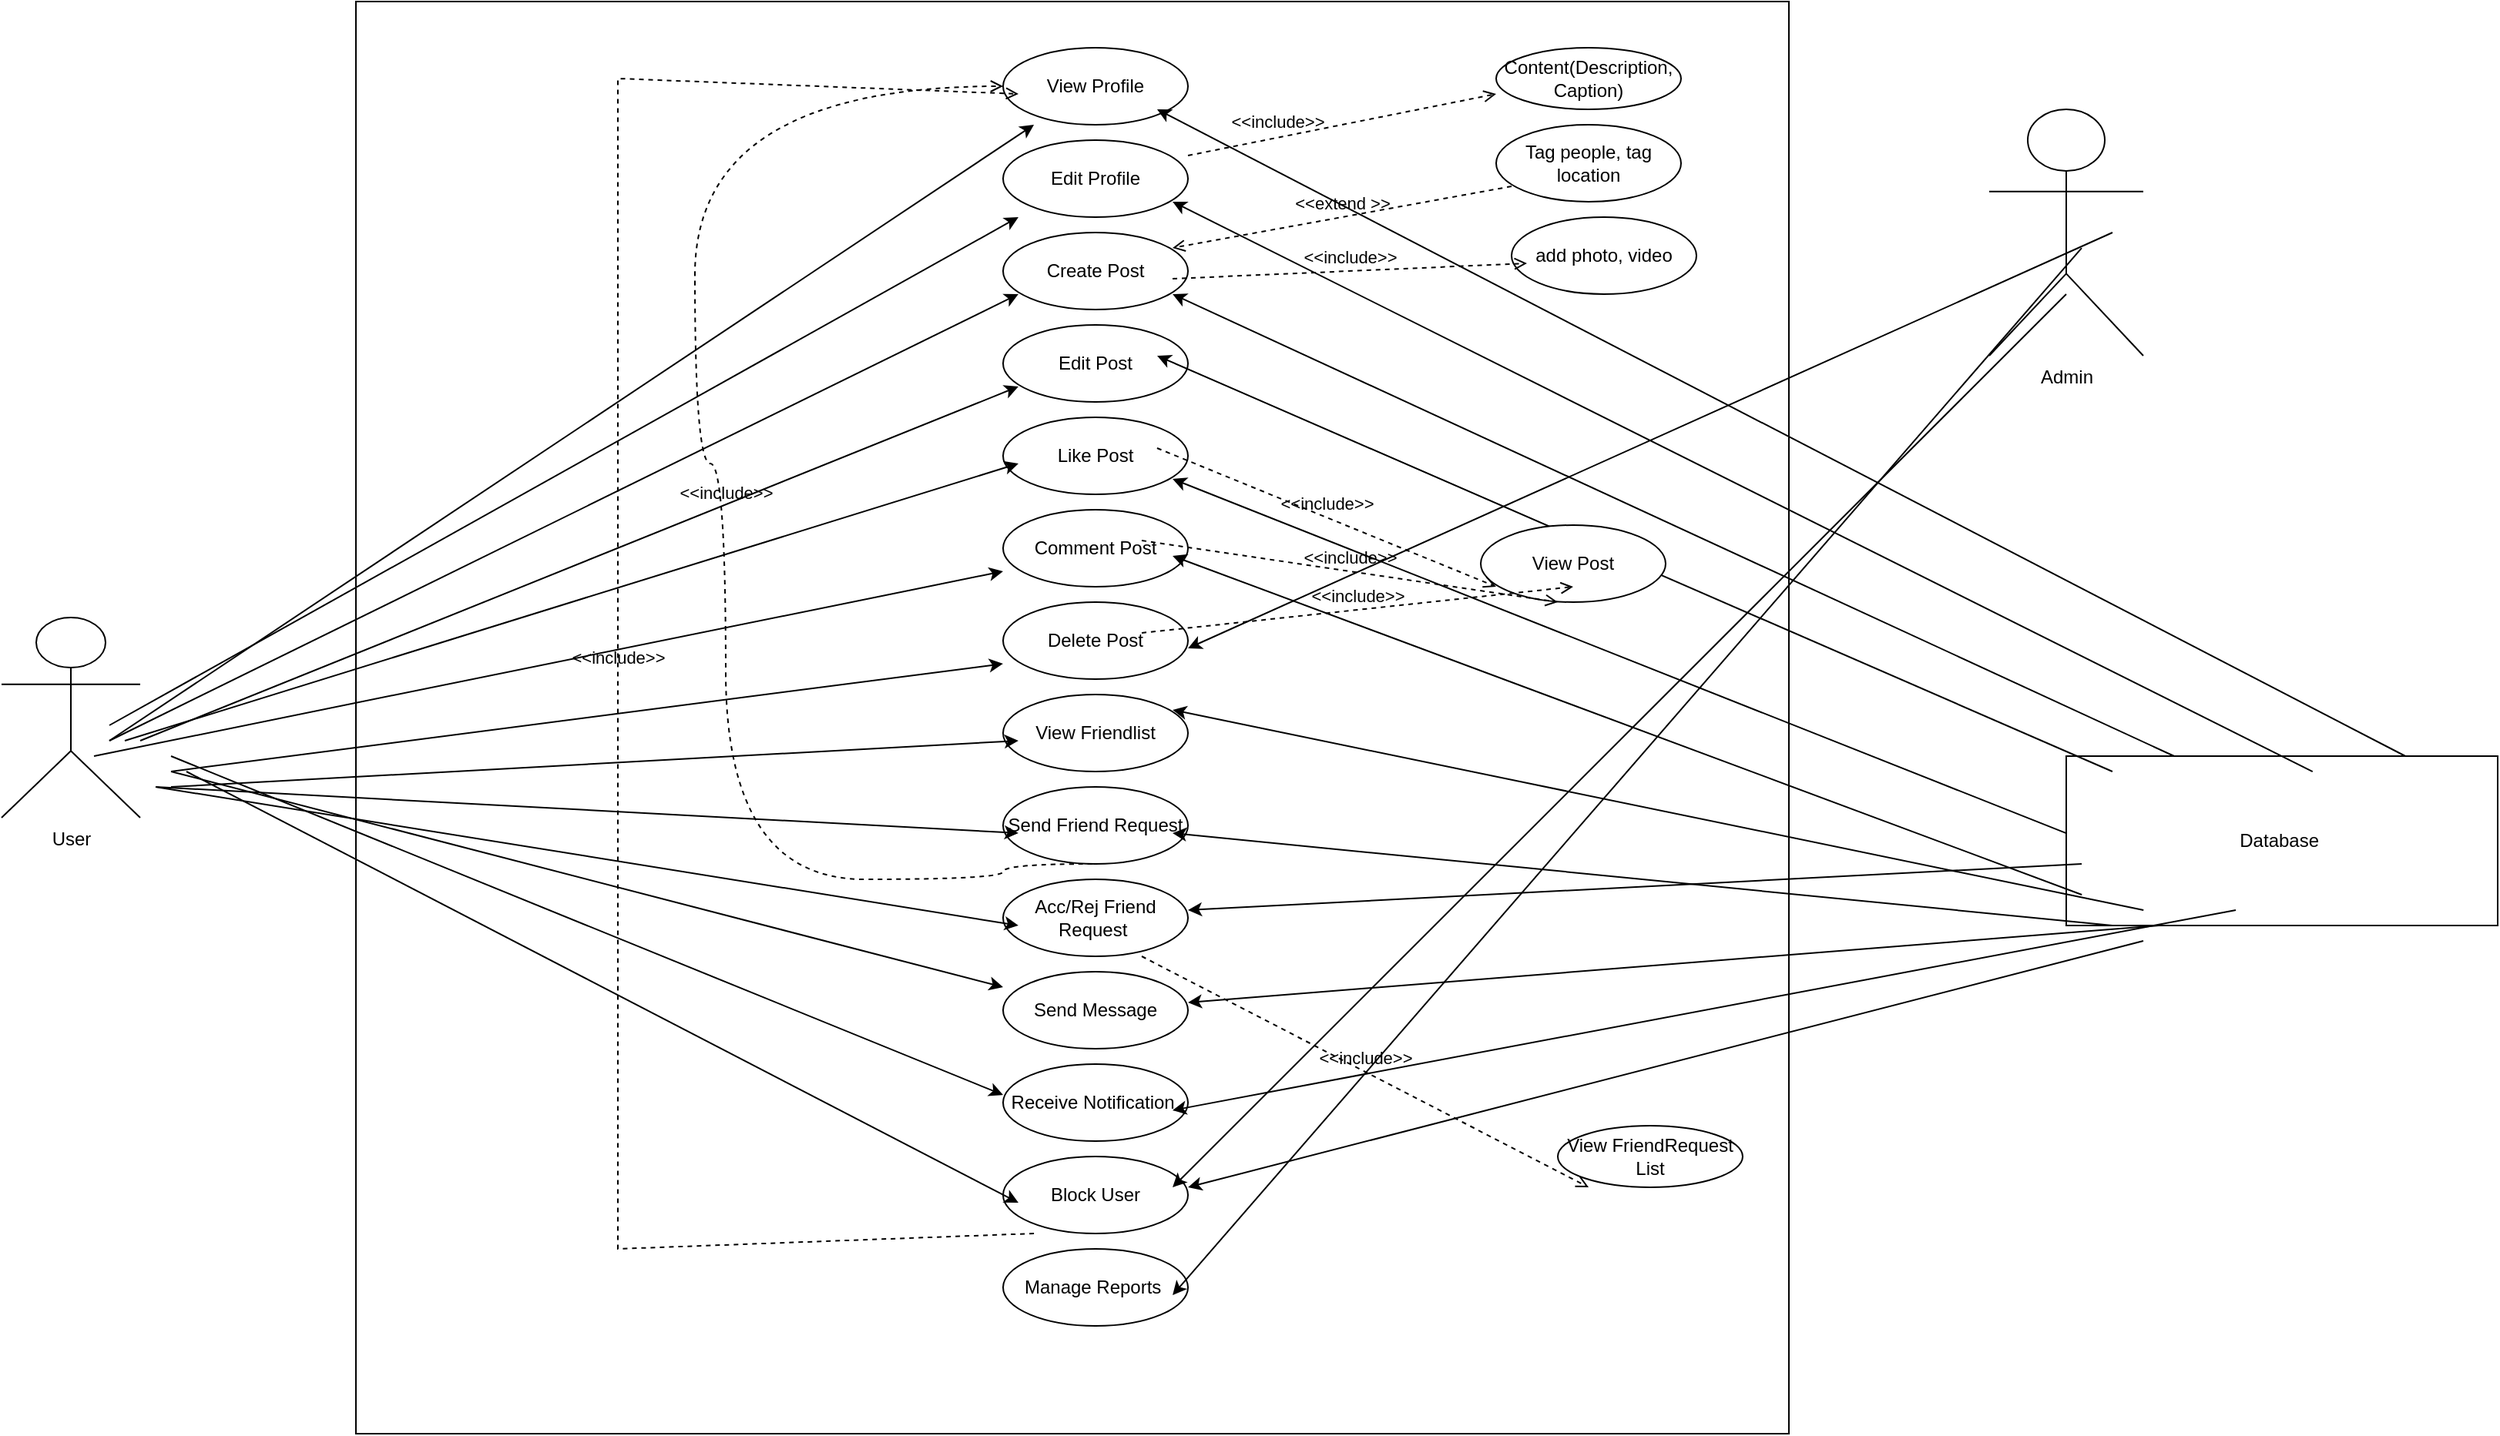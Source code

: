 <mxfile version="24.8.6">
  <diagram name="Page-1" id="KMln4nszbj7r-IwKuGp8">
    <mxGraphModel dx="2153" dy="1926" grid="1" gridSize="10" guides="1" tooltips="1" connect="1" arrows="1" fold="1" page="1" pageScale="1" pageWidth="850" pageHeight="1100" math="0" shadow="0">
      <root>
        <mxCell id="0" />
        <mxCell id="1" parent="0" />
        <mxCell id="3_yhiq4X4fq56zzzLjfd-1" value="" style="whiteSpace=wrap;html=1;aspect=fixed;" vertex="1" parent="1">
          <mxGeometry x="-90" y="-20" width="930" height="930" as="geometry" />
        </mxCell>
        <mxCell id="3_yhiq4X4fq56zzzLjfd-2" value="User" style="shape=umlActor;verticalLabelPosition=bottom;verticalAlign=top;html=1;outlineConnect=0;" vertex="1" parent="1">
          <mxGeometry x="-320" y="380" width="90" height="130" as="geometry" />
        </mxCell>
        <mxCell id="3_yhiq4X4fq56zzzLjfd-3" value="View Profile" style="ellipse;whiteSpace=wrap;html=1;" vertex="1" parent="1">
          <mxGeometry x="330" y="10" width="120" height="50" as="geometry" />
        </mxCell>
        <mxCell id="3_yhiq4X4fq56zzzLjfd-4" value="Edit Profile" style="ellipse;whiteSpace=wrap;html=1;" vertex="1" parent="1">
          <mxGeometry x="330" y="70" width="120" height="50" as="geometry" />
        </mxCell>
        <mxCell id="3_yhiq4X4fq56zzzLjfd-5" value="Create Post" style="ellipse;whiteSpace=wrap;html=1;" vertex="1" parent="1">
          <mxGeometry x="330" y="130" width="120" height="50" as="geometry" />
        </mxCell>
        <mxCell id="3_yhiq4X4fq56zzzLjfd-6" value="Edit Post" style="ellipse;whiteSpace=wrap;html=1;" vertex="1" parent="1">
          <mxGeometry x="330" y="190" width="120" height="50" as="geometry" />
        </mxCell>
        <mxCell id="3_yhiq4X4fq56zzzLjfd-7" value="Like Post" style="ellipse;whiteSpace=wrap;html=1;" vertex="1" parent="1">
          <mxGeometry x="330" y="250" width="120" height="50" as="geometry" />
        </mxCell>
        <mxCell id="3_yhiq4X4fq56zzzLjfd-8" value="Comment Post" style="ellipse;whiteSpace=wrap;html=1;" vertex="1" parent="1">
          <mxGeometry x="330" y="310" width="120" height="50" as="geometry" />
        </mxCell>
        <mxCell id="3_yhiq4X4fq56zzzLjfd-9" value="Delete Post" style="ellipse;whiteSpace=wrap;html=1;" vertex="1" parent="1">
          <mxGeometry x="330" y="370" width="120" height="50" as="geometry" />
        </mxCell>
        <mxCell id="3_yhiq4X4fq56zzzLjfd-10" value="View Friendlist" style="ellipse;whiteSpace=wrap;html=1;" vertex="1" parent="1">
          <mxGeometry x="330" y="430" width="120" height="50" as="geometry" />
        </mxCell>
        <mxCell id="3_yhiq4X4fq56zzzLjfd-11" value="Send Friend Request" style="ellipse;whiteSpace=wrap;html=1;" vertex="1" parent="1">
          <mxGeometry x="330" y="490" width="120" height="50" as="geometry" />
        </mxCell>
        <mxCell id="3_yhiq4X4fq56zzzLjfd-12" value="Acc/Rej Friend Request&amp;nbsp;" style="ellipse;whiteSpace=wrap;html=1;" vertex="1" parent="1">
          <mxGeometry x="330" y="550" width="120" height="50" as="geometry" />
        </mxCell>
        <mxCell id="3_yhiq4X4fq56zzzLjfd-13" value="Send Message" style="ellipse;whiteSpace=wrap;html=1;" vertex="1" parent="1">
          <mxGeometry x="330" y="610" width="120" height="50" as="geometry" />
        </mxCell>
        <mxCell id="3_yhiq4X4fq56zzzLjfd-14" value="Receive Notification&amp;nbsp;" style="ellipse;whiteSpace=wrap;html=1;" vertex="1" parent="1">
          <mxGeometry x="330" y="670" width="120" height="50" as="geometry" />
        </mxCell>
        <mxCell id="3_yhiq4X4fq56zzzLjfd-15" value="Block User" style="ellipse;whiteSpace=wrap;html=1;" vertex="1" parent="1">
          <mxGeometry x="330" y="730" width="120" height="50" as="geometry" />
        </mxCell>
        <mxCell id="3_yhiq4X4fq56zzzLjfd-16" value="Manage Reports&amp;nbsp;" style="ellipse;whiteSpace=wrap;html=1;" vertex="1" parent="1">
          <mxGeometry x="330" y="790" width="120" height="50" as="geometry" />
        </mxCell>
        <mxCell id="3_yhiq4X4fq56zzzLjfd-19" value="" style="endArrow=classic;html=1;rounded=0;entryX=0.167;entryY=1;entryDx=0;entryDy=0;entryPerimeter=0;" edge="1" parent="1" target="3_yhiq4X4fq56zzzLjfd-3">
          <mxGeometry width="50" height="50" relative="1" as="geometry">
            <mxPoint x="-250" y="460" as="sourcePoint" />
            <mxPoint x="480" y="400" as="targetPoint" />
          </mxGeometry>
        </mxCell>
        <mxCell id="3_yhiq4X4fq56zzzLjfd-21" value="" style="endArrow=classic;html=1;rounded=0;entryX=0.083;entryY=1;entryDx=0;entryDy=0;entryPerimeter=0;" edge="1" parent="1" target="3_yhiq4X4fq56zzzLjfd-4">
          <mxGeometry width="50" height="50" relative="1" as="geometry">
            <mxPoint x="-250" y="450" as="sourcePoint" />
            <mxPoint x="270" y="200" as="targetPoint" />
          </mxGeometry>
        </mxCell>
        <mxCell id="3_yhiq4X4fq56zzzLjfd-22" value="" style="endArrow=classic;html=1;rounded=0;entryX=0.083;entryY=0.8;entryDx=0;entryDy=0;entryPerimeter=0;" edge="1" parent="1" target="3_yhiq4X4fq56zzzLjfd-5">
          <mxGeometry width="50" height="50" relative="1" as="geometry">
            <mxPoint x="-250" y="460" as="sourcePoint" />
            <mxPoint x="-10" y="670" as="targetPoint" />
          </mxGeometry>
        </mxCell>
        <mxCell id="3_yhiq4X4fq56zzzLjfd-23" value="" style="endArrow=classic;html=1;rounded=0;entryX=0.083;entryY=0.8;entryDx=0;entryDy=0;entryPerimeter=0;" edge="1" parent="1" target="3_yhiq4X4fq56zzzLjfd-6">
          <mxGeometry width="50" height="50" relative="1" as="geometry">
            <mxPoint x="-230" y="460" as="sourcePoint" />
            <mxPoint x="680" y="220" as="targetPoint" />
          </mxGeometry>
        </mxCell>
        <mxCell id="3_yhiq4X4fq56zzzLjfd-24" value="" style="endArrow=classic;html=1;rounded=0;entryX=0.083;entryY=0.6;entryDx=0;entryDy=0;entryPerimeter=0;" edge="1" parent="1" target="3_yhiq4X4fq56zzzLjfd-7">
          <mxGeometry width="50" height="50" relative="1" as="geometry">
            <mxPoint x="-240" y="460" as="sourcePoint" />
            <mxPoint x="730" y="200" as="targetPoint" />
          </mxGeometry>
        </mxCell>
        <mxCell id="3_yhiq4X4fq56zzzLjfd-25" value="" style="endArrow=classic;html=1;rounded=0;entryX=0;entryY=0.8;entryDx=0;entryDy=0;entryPerimeter=0;" edge="1" parent="1" target="3_yhiq4X4fq56zzzLjfd-8">
          <mxGeometry width="50" height="50" relative="1" as="geometry">
            <mxPoint x="-260" y="470" as="sourcePoint" />
            <mxPoint x="750" y="140" as="targetPoint" />
          </mxGeometry>
        </mxCell>
        <mxCell id="3_yhiq4X4fq56zzzLjfd-26" value="" style="endArrow=classic;html=1;rounded=0;entryX=0;entryY=0.8;entryDx=0;entryDy=0;entryPerimeter=0;" edge="1" parent="1" target="3_yhiq4X4fq56zzzLjfd-9">
          <mxGeometry width="50" height="50" relative="1" as="geometry">
            <mxPoint x="-210" y="480" as="sourcePoint" />
            <mxPoint x="780" y="130" as="targetPoint" />
          </mxGeometry>
        </mxCell>
        <mxCell id="3_yhiq4X4fq56zzzLjfd-27" value="" style="endArrow=classic;html=1;rounded=0;entryX=0.083;entryY=0.6;entryDx=0;entryDy=0;entryPerimeter=0;" edge="1" parent="1" target="3_yhiq4X4fq56zzzLjfd-10">
          <mxGeometry width="50" height="50" relative="1" as="geometry">
            <mxPoint x="-210" y="490" as="sourcePoint" />
            <mxPoint x="800" y="90" as="targetPoint" />
          </mxGeometry>
        </mxCell>
        <mxCell id="3_yhiq4X4fq56zzzLjfd-28" value="" style="endArrow=classic;html=1;rounded=0;entryX=0.083;entryY=0.6;entryDx=0;entryDy=0;entryPerimeter=0;" edge="1" parent="1" target="3_yhiq4X4fq56zzzLjfd-11">
          <mxGeometry width="50" height="50" relative="1" as="geometry">
            <mxPoint x="-220" y="490" as="sourcePoint" />
            <mxPoint x="750" y="160" as="targetPoint" />
          </mxGeometry>
        </mxCell>
        <mxCell id="3_yhiq4X4fq56zzzLjfd-29" value="" style="endArrow=classic;html=1;rounded=0;entryX=0.083;entryY=0.6;entryDx=0;entryDy=0;entryPerimeter=0;" edge="1" parent="1" target="3_yhiq4X4fq56zzzLjfd-12">
          <mxGeometry width="50" height="50" relative="1" as="geometry">
            <mxPoint x="-220" y="490" as="sourcePoint" />
            <mxPoint x="840" y="110" as="targetPoint" />
          </mxGeometry>
        </mxCell>
        <mxCell id="3_yhiq4X4fq56zzzLjfd-30" value="" style="endArrow=classic;html=1;rounded=0;entryX=0;entryY=0.2;entryDx=0;entryDy=0;entryPerimeter=0;" edge="1" parent="1" target="3_yhiq4X4fq56zzzLjfd-13">
          <mxGeometry width="50" height="50" relative="1" as="geometry">
            <mxPoint x="-210" y="480" as="sourcePoint" />
            <mxPoint x="770" y="120" as="targetPoint" />
          </mxGeometry>
        </mxCell>
        <mxCell id="3_yhiq4X4fq56zzzLjfd-31" value="Admin" style="shape=umlActor;verticalLabelPosition=bottom;verticalAlign=top;html=1;outlineConnect=0;" vertex="1" parent="1">
          <mxGeometry x="970" y="50" width="100" height="160" as="geometry" />
        </mxCell>
        <mxCell id="3_yhiq4X4fq56zzzLjfd-32" value="" style="endArrow=classic;html=1;rounded=0;entryX=0;entryY=0.4;entryDx=0;entryDy=0;entryPerimeter=0;" edge="1" parent="1" target="3_yhiq4X4fq56zzzLjfd-14">
          <mxGeometry width="50" height="50" relative="1" as="geometry">
            <mxPoint x="-210" y="470" as="sourcePoint" />
            <mxPoint x="750" y="170" as="targetPoint" />
          </mxGeometry>
        </mxCell>
        <mxCell id="3_yhiq4X4fq56zzzLjfd-33" value="" style="endArrow=classic;html=1;rounded=0;entryX=0.083;entryY=0.6;entryDx=0;entryDy=0;entryPerimeter=0;" edge="1" parent="1" target="3_yhiq4X4fq56zzzLjfd-15">
          <mxGeometry width="50" height="50" relative="1" as="geometry">
            <mxPoint x="-200" y="480" as="sourcePoint" />
            <mxPoint x="750" y="170" as="targetPoint" />
          </mxGeometry>
        </mxCell>
        <mxCell id="3_yhiq4X4fq56zzzLjfd-34" value="" style="endArrow=classic;html=1;rounded=0;exitX=0.5;exitY=0.75;exitDx=0;exitDy=0;exitPerimeter=0;entryX=0.917;entryY=0.4;entryDx=0;entryDy=0;entryPerimeter=0;" edge="1" parent="1" source="3_yhiq4X4fq56zzzLjfd-31" target="3_yhiq4X4fq56zzzLjfd-15">
          <mxGeometry width="50" height="50" relative="1" as="geometry">
            <mxPoint x="430" y="450" as="sourcePoint" />
            <mxPoint x="730" y="110" as="targetPoint" />
          </mxGeometry>
        </mxCell>
        <mxCell id="3_yhiq4X4fq56zzzLjfd-35" value="" style="endArrow=classic;html=1;rounded=0;exitX=0.6;exitY=0.563;exitDx=0;exitDy=0;exitPerimeter=0;entryX=0.917;entryY=0.6;entryDx=0;entryDy=0;entryPerimeter=0;" edge="1" parent="1" source="3_yhiq4X4fq56zzzLjfd-31" target="3_yhiq4X4fq56zzzLjfd-16">
          <mxGeometry width="50" height="50" relative="1" as="geometry">
            <mxPoint x="430" y="450" as="sourcePoint" />
            <mxPoint x="690" y="110" as="targetPoint" />
          </mxGeometry>
        </mxCell>
        <mxCell id="3_yhiq4X4fq56zzzLjfd-36" value="" style="endArrow=classic;html=1;rounded=0;entryX=1;entryY=0.6;entryDx=0;entryDy=0;entryPerimeter=0;" edge="1" parent="1" target="3_yhiq4X4fq56zzzLjfd-9">
          <mxGeometry width="50" height="50" relative="1" as="geometry">
            <mxPoint x="1050" y="130" as="sourcePoint" />
            <mxPoint x="670" y="100" as="targetPoint" />
          </mxGeometry>
        </mxCell>
        <mxCell id="3_yhiq4X4fq56zzzLjfd-37" value="Database&amp;nbsp;" style="rounded=0;whiteSpace=wrap;html=1;" vertex="1" parent="1">
          <mxGeometry x="1020" y="470" width="280" height="110" as="geometry" />
        </mxCell>
        <mxCell id="3_yhiq4X4fq56zzzLjfd-38" value="" style="endArrow=classic;html=1;rounded=0;entryX=0.833;entryY=0.8;entryDx=0;entryDy=0;entryPerimeter=0;exitX=0.786;exitY=0;exitDx=0;exitDy=0;exitPerimeter=0;" edge="1" parent="1" source="3_yhiq4X4fq56zzzLjfd-37" target="3_yhiq4X4fq56zzzLjfd-3">
          <mxGeometry width="50" height="50" relative="1" as="geometry">
            <mxPoint x="430" y="450" as="sourcePoint" />
            <mxPoint x="480" y="400" as="targetPoint" />
          </mxGeometry>
        </mxCell>
        <mxCell id="3_yhiq4X4fq56zzzLjfd-39" value="" style="endArrow=classic;html=1;rounded=0;exitX=0.571;exitY=0.091;exitDx=0;exitDy=0;exitPerimeter=0;entryX=0.917;entryY=0.8;entryDx=0;entryDy=0;entryPerimeter=0;" edge="1" parent="1" source="3_yhiq4X4fq56zzzLjfd-37" target="3_yhiq4X4fq56zzzLjfd-4">
          <mxGeometry width="50" height="50" relative="1" as="geometry">
            <mxPoint x="430" y="450" as="sourcePoint" />
            <mxPoint x="480" y="400" as="targetPoint" />
          </mxGeometry>
        </mxCell>
        <mxCell id="3_yhiq4X4fq56zzzLjfd-40" value="" style="endArrow=classic;html=1;rounded=0;entryX=0.917;entryY=0.8;entryDx=0;entryDy=0;entryPerimeter=0;exitX=0.25;exitY=0;exitDx=0;exitDy=0;exitPerimeter=0;" edge="1" parent="1" source="3_yhiq4X4fq56zzzLjfd-37" target="3_yhiq4X4fq56zzzLjfd-5">
          <mxGeometry width="50" height="50" relative="1" as="geometry">
            <mxPoint x="430" y="450" as="sourcePoint" />
            <mxPoint x="480" y="400" as="targetPoint" />
          </mxGeometry>
        </mxCell>
        <mxCell id="3_yhiq4X4fq56zzzLjfd-41" value="" style="endArrow=classic;html=1;rounded=0;exitX=0.107;exitY=0.091;exitDx=0;exitDy=0;exitPerimeter=0;" edge="1" parent="1" source="3_yhiq4X4fq56zzzLjfd-37">
          <mxGeometry width="50" height="50" relative="1" as="geometry">
            <mxPoint x="430" y="450" as="sourcePoint" />
            <mxPoint x="430" y="210" as="targetPoint" />
          </mxGeometry>
        </mxCell>
        <mxCell id="3_yhiq4X4fq56zzzLjfd-42" value="Content(Description, Caption)" style="ellipse;whiteSpace=wrap;html=1;" vertex="1" parent="1">
          <mxGeometry x="650" y="10" width="120" height="40" as="geometry" />
        </mxCell>
        <mxCell id="3_yhiq4X4fq56zzzLjfd-44" value="&amp;lt;&amp;lt;include&amp;gt;&amp;gt;" style="html=1;verticalAlign=bottom;labelBackgroundColor=none;endArrow=open;endFill=0;dashed=1;rounded=0;exitX=1;exitY=0.2;exitDx=0;exitDy=0;exitPerimeter=0;entryX=0;entryY=0.75;entryDx=0;entryDy=0;entryPerimeter=0;" edge="1" parent="1" source="3_yhiq4X4fq56zzzLjfd-4" target="3_yhiq4X4fq56zzzLjfd-42">
          <mxGeometry x="-0.423" y="1" width="160" relative="1" as="geometry">
            <mxPoint x="340" y="410" as="sourcePoint" />
            <mxPoint x="530" y="10" as="targetPoint" />
            <Array as="points" />
            <mxPoint as="offset" />
          </mxGeometry>
        </mxCell>
        <mxCell id="3_yhiq4X4fq56zzzLjfd-45" value="Tag people, tag location" style="ellipse;whiteSpace=wrap;html=1;" vertex="1" parent="1">
          <mxGeometry x="650" y="60" width="120" height="50" as="geometry" />
        </mxCell>
        <mxCell id="3_yhiq4X4fq56zzzLjfd-46" value="&amp;lt;&amp;lt;extend &amp;gt;&amp;gt;" style="html=1;verticalAlign=bottom;labelBackgroundColor=none;endArrow=open;endFill=0;dashed=1;rounded=0;exitX=2.75;exitY=-3;exitDx=0;exitDy=0;exitPerimeter=0;" edge="1" parent="1" source="3_yhiq4X4fq56zzzLjfd-7">
          <mxGeometry width="160" relative="1" as="geometry">
            <mxPoint x="380" y="260" as="sourcePoint" />
            <mxPoint x="440" y="140" as="targetPoint" />
          </mxGeometry>
        </mxCell>
        <mxCell id="3_yhiq4X4fq56zzzLjfd-47" value="add photo, video" style="ellipse;whiteSpace=wrap;html=1;" vertex="1" parent="1">
          <mxGeometry x="660" y="120" width="120" height="50" as="geometry" />
        </mxCell>
        <mxCell id="3_yhiq4X4fq56zzzLjfd-48" value="&amp;lt;&amp;lt;include&amp;gt;&amp;gt;" style="html=1;verticalAlign=bottom;labelBackgroundColor=none;endArrow=open;endFill=0;dashed=1;rounded=0;" edge="1" parent="1">
          <mxGeometry width="160" relative="1" as="geometry">
            <mxPoint x="440" y="160" as="sourcePoint" />
            <mxPoint x="670" y="150" as="targetPoint" />
          </mxGeometry>
        </mxCell>
        <mxCell id="3_yhiq4X4fq56zzzLjfd-51" value="" style="endArrow=classic;html=1;rounded=0;exitX=0;exitY=0.455;exitDx=0;exitDy=0;exitPerimeter=0;entryX=0.917;entryY=0.8;entryDx=0;entryDy=0;entryPerimeter=0;" edge="1" parent="1" source="3_yhiq4X4fq56zzzLjfd-37" target="3_yhiq4X4fq56zzzLjfd-7">
          <mxGeometry width="50" height="50" relative="1" as="geometry">
            <mxPoint x="440" y="520" as="sourcePoint" />
            <mxPoint x="560" y="380" as="targetPoint" />
          </mxGeometry>
        </mxCell>
        <mxCell id="3_yhiq4X4fq56zzzLjfd-52" value="" style="endArrow=classic;html=1;rounded=0;exitX=0.036;exitY=0.818;exitDx=0;exitDy=0;exitPerimeter=0;entryX=0.917;entryY=0.6;entryDx=0;entryDy=0;entryPerimeter=0;" edge="1" parent="1" source="3_yhiq4X4fq56zzzLjfd-37" target="3_yhiq4X4fq56zzzLjfd-8">
          <mxGeometry width="50" height="50" relative="1" as="geometry">
            <mxPoint x="440" y="520" as="sourcePoint" />
            <mxPoint x="540" y="400" as="targetPoint" />
          </mxGeometry>
        </mxCell>
        <mxCell id="3_yhiq4X4fq56zzzLjfd-53" value="" style="endArrow=classic;html=1;rounded=0;exitX=0.179;exitY=0.909;exitDx=0;exitDy=0;exitPerimeter=0;entryX=0.917;entryY=0.2;entryDx=0;entryDy=0;entryPerimeter=0;" edge="1" parent="1" source="3_yhiq4X4fq56zzzLjfd-37" target="3_yhiq4X4fq56zzzLjfd-10">
          <mxGeometry width="50" height="50" relative="1" as="geometry">
            <mxPoint x="440" y="520" as="sourcePoint" />
            <mxPoint x="520" y="410" as="targetPoint" />
          </mxGeometry>
        </mxCell>
        <mxCell id="3_yhiq4X4fq56zzzLjfd-54" value="" style="endArrow=classic;html=1;rounded=0;" edge="1" parent="1">
          <mxGeometry width="50" height="50" relative="1" as="geometry">
            <mxPoint x="1050" y="580" as="sourcePoint" />
            <mxPoint x="440" y="520" as="targetPoint" />
          </mxGeometry>
        </mxCell>
        <mxCell id="3_yhiq4X4fq56zzzLjfd-55" value="" style="endArrow=classic;html=1;rounded=0;" edge="1" parent="1">
          <mxGeometry width="50" height="50" relative="1" as="geometry">
            <mxPoint x="1030" y="540" as="sourcePoint" />
            <mxPoint x="450" y="570" as="targetPoint" />
          </mxGeometry>
        </mxCell>
        <mxCell id="3_yhiq4X4fq56zzzLjfd-56" value="" style="endArrow=classic;html=1;rounded=0;entryX=1;entryY=0.4;entryDx=0;entryDy=0;entryPerimeter=0;" edge="1" parent="1" target="3_yhiq4X4fq56zzzLjfd-13">
          <mxGeometry width="50" height="50" relative="1" as="geometry">
            <mxPoint x="1080" y="580" as="sourcePoint" />
            <mxPoint x="650" y="770" as="targetPoint" />
          </mxGeometry>
        </mxCell>
        <mxCell id="3_yhiq4X4fq56zzzLjfd-57" value="" style="endArrow=classic;html=1;rounded=0;" edge="1" parent="1">
          <mxGeometry width="50" height="50" relative="1" as="geometry">
            <mxPoint x="1070" y="590" as="sourcePoint" />
            <mxPoint x="450" y="750" as="targetPoint" />
          </mxGeometry>
        </mxCell>
        <mxCell id="3_yhiq4X4fq56zzzLjfd-58" value="" style="endArrow=classic;html=1;rounded=0;exitX=0.393;exitY=0.909;exitDx=0;exitDy=0;exitPerimeter=0;" edge="1" parent="1" source="3_yhiq4X4fq56zzzLjfd-37">
          <mxGeometry width="50" height="50" relative="1" as="geometry">
            <mxPoint x="440" y="520" as="sourcePoint" />
            <mxPoint x="440" y="700" as="targetPoint" />
          </mxGeometry>
        </mxCell>
        <mxCell id="3_yhiq4X4fq56zzzLjfd-59" value="&amp;lt;&amp;lt;include&amp;gt;&amp;gt;" style="html=1;verticalAlign=bottom;labelBackgroundColor=none;endArrow=open;endFill=0;dashed=1;rounded=0;exitX=0.5;exitY=1;exitDx=0;exitDy=0;edgeStyle=orthogonalEdgeStyle;curved=1;flowAnimation=1;" edge="1" parent="1" source="3_yhiq4X4fq56zzzLjfd-11" target="3_yhiq4X4fq56zzzLjfd-3">
          <mxGeometry width="160" relative="1" as="geometry">
            <mxPoint x="380" y="490" as="sourcePoint" />
            <mxPoint x="130" y="430" as="targetPoint" />
            <Array as="points">
              <mxPoint x="330" y="540" />
              <mxPoint x="330" y="550" />
              <mxPoint x="150" y="550" />
              <mxPoint x="150" y="280" />
              <mxPoint x="130" y="280" />
              <mxPoint x="130" y="35" />
            </Array>
          </mxGeometry>
        </mxCell>
        <mxCell id="3_yhiq4X4fq56zzzLjfd-60" value="View FriendRequest List" style="ellipse;whiteSpace=wrap;html=1;" vertex="1" parent="1">
          <mxGeometry x="690" y="710" width="120" height="40" as="geometry" />
        </mxCell>
        <mxCell id="3_yhiq4X4fq56zzzLjfd-61" value="&amp;lt;&amp;lt;include&amp;gt;&amp;gt;" style="html=1;verticalAlign=bottom;labelBackgroundColor=none;endArrow=open;endFill=0;dashed=1;rounded=0;entryX=0.167;entryY=1;entryDx=0;entryDy=0;entryPerimeter=0;exitX=0.75;exitY=2.2;exitDx=0;exitDy=0;exitPerimeter=0;" edge="1" parent="1" source="3_yhiq4X4fq56zzzLjfd-11" target="3_yhiq4X4fq56zzzLjfd-60">
          <mxGeometry width="160" relative="1" as="geometry">
            <mxPoint x="380" y="490" as="sourcePoint" />
            <mxPoint x="540" y="490" as="targetPoint" />
          </mxGeometry>
        </mxCell>
        <mxCell id="3_yhiq4X4fq56zzzLjfd-62" value="&amp;lt;&amp;lt;include&amp;gt;&amp;gt;" style="html=1;verticalAlign=bottom;labelBackgroundColor=none;endArrow=open;endFill=0;dashed=1;rounded=0;exitX=0.167;exitY=1;exitDx=0;exitDy=0;exitPerimeter=0;" edge="1" parent="1" source="3_yhiq4X4fq56zzzLjfd-15">
          <mxGeometry width="160" relative="1" as="geometry">
            <mxPoint x="160" y="780" as="sourcePoint" />
            <mxPoint x="340" y="40" as="targetPoint" />
            <Array as="points">
              <mxPoint x="80" y="790" />
              <mxPoint x="80" y="30" />
            </Array>
          </mxGeometry>
        </mxCell>
        <mxCell id="3_yhiq4X4fq56zzzLjfd-63" value="View Post" style="ellipse;whiteSpace=wrap;html=1;" vertex="1" parent="1">
          <mxGeometry x="640" y="320" width="120" height="50" as="geometry" />
        </mxCell>
        <mxCell id="3_yhiq4X4fq56zzzLjfd-64" value="&amp;lt;&amp;lt;include&amp;gt;&amp;gt;" style="html=1;verticalAlign=bottom;labelBackgroundColor=none;endArrow=open;endFill=0;dashed=1;rounded=0;entryX=0.083;entryY=0.8;entryDx=0;entryDy=0;entryPerimeter=0;exitX=0.833;exitY=-4.4;exitDx=0;exitDy=0;exitPerimeter=0;" edge="1" parent="1" source="3_yhiq4X4fq56zzzLjfd-11" target="3_yhiq4X4fq56zzzLjfd-63">
          <mxGeometry width="160" relative="1" as="geometry">
            <mxPoint x="380" y="490" as="sourcePoint" />
            <mxPoint x="540" y="490" as="targetPoint" />
          </mxGeometry>
        </mxCell>
        <mxCell id="3_yhiq4X4fq56zzzLjfd-65" value="&amp;lt;&amp;lt;include&amp;gt;&amp;gt;" style="html=1;verticalAlign=bottom;labelBackgroundColor=none;endArrow=open;endFill=0;dashed=1;rounded=0;entryX=0.417;entryY=1;entryDx=0;entryDy=0;entryPerimeter=0;exitX=0.75;exitY=-3.2;exitDx=0;exitDy=0;exitPerimeter=0;" edge="1" parent="1" source="3_yhiq4X4fq56zzzLjfd-11" target="3_yhiq4X4fq56zzzLjfd-63">
          <mxGeometry width="160" relative="1" as="geometry">
            <mxPoint x="380" y="490" as="sourcePoint" />
            <mxPoint x="540" y="490" as="targetPoint" />
          </mxGeometry>
        </mxCell>
        <mxCell id="3_yhiq4X4fq56zzzLjfd-66" value="&amp;lt;&amp;lt;include&amp;gt;&amp;gt;" style="html=1;verticalAlign=bottom;labelBackgroundColor=none;endArrow=open;endFill=0;dashed=1;rounded=0;exitX=0.75;exitY=-2;exitDx=0;exitDy=0;exitPerimeter=0;" edge="1" parent="1" source="3_yhiq4X4fq56zzzLjfd-11">
          <mxGeometry width="160" relative="1" as="geometry">
            <mxPoint x="380" y="490" as="sourcePoint" />
            <mxPoint x="700" y="360" as="targetPoint" />
          </mxGeometry>
        </mxCell>
      </root>
    </mxGraphModel>
  </diagram>
</mxfile>
